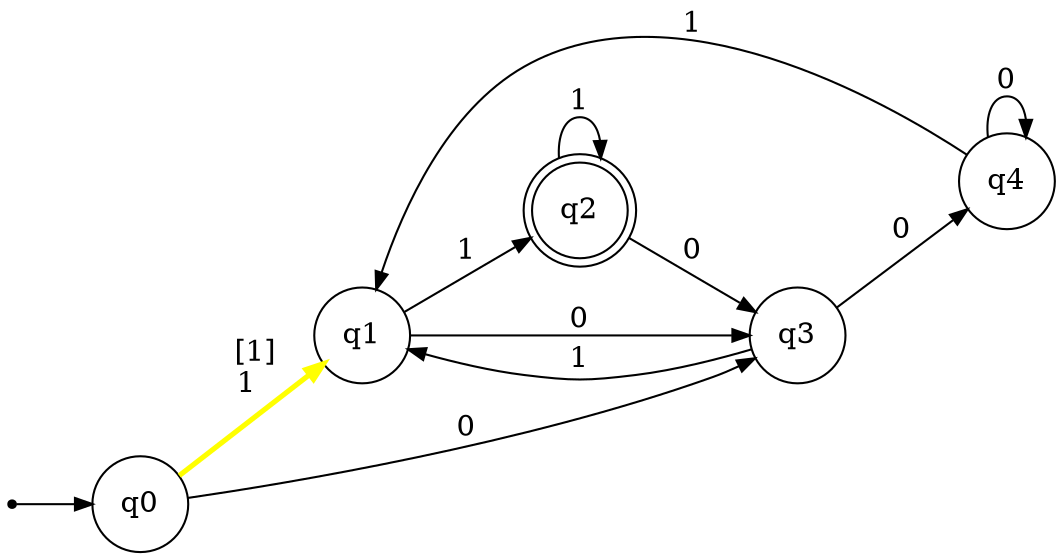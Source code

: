 digraph {
	ranksep=0.5 size="8, 8"
	rankdir=LR
	Initial [label="" fontsize=14.0 shape=point]
	q0 [fontsize=14.0 shape=circle]
	q1 [fontsize=14.0 shape=circle]
	q2 [fontsize=14.0 shape=doublecircle]
	q3 [fontsize=14.0 shape=circle]
	q4 [fontsize=14.0 shape=circle]
	Initial -> q0 [arrowsize=0.85]
	q0 -> q1 [label=" [1]
1 " arrowsize=0.85 color="#ffff00" fontsize=14.0 penwidth=2.5]
	q0 -> q3 [label=" 0 " arrowsize=0.85 fontsize=14.0]
	q1 -> q3 [label=" 0 " arrowsize=0.85 fontsize=14.0]
	q1 -> q2 [label=" 1 " arrowsize=0.85 fontsize=14.0]
	q2 -> q3 [label=" 0 " arrowsize=0.85 fontsize=14.0]
	q2 -> q2 [label=" 1 " arrowsize=0.85 fontsize=14.0]
	q3 -> q4 [label=" 0 " arrowsize=0.85 fontsize=14.0]
	q3 -> q1 [label=" 1 " arrowsize=0.85 fontsize=14.0]
	q4 -> q4 [label=" 0 " arrowsize=0.85 fontsize=14.0]
	q4 -> q1 [label=" 1 " arrowsize=0.85 fontsize=14.0]
}
